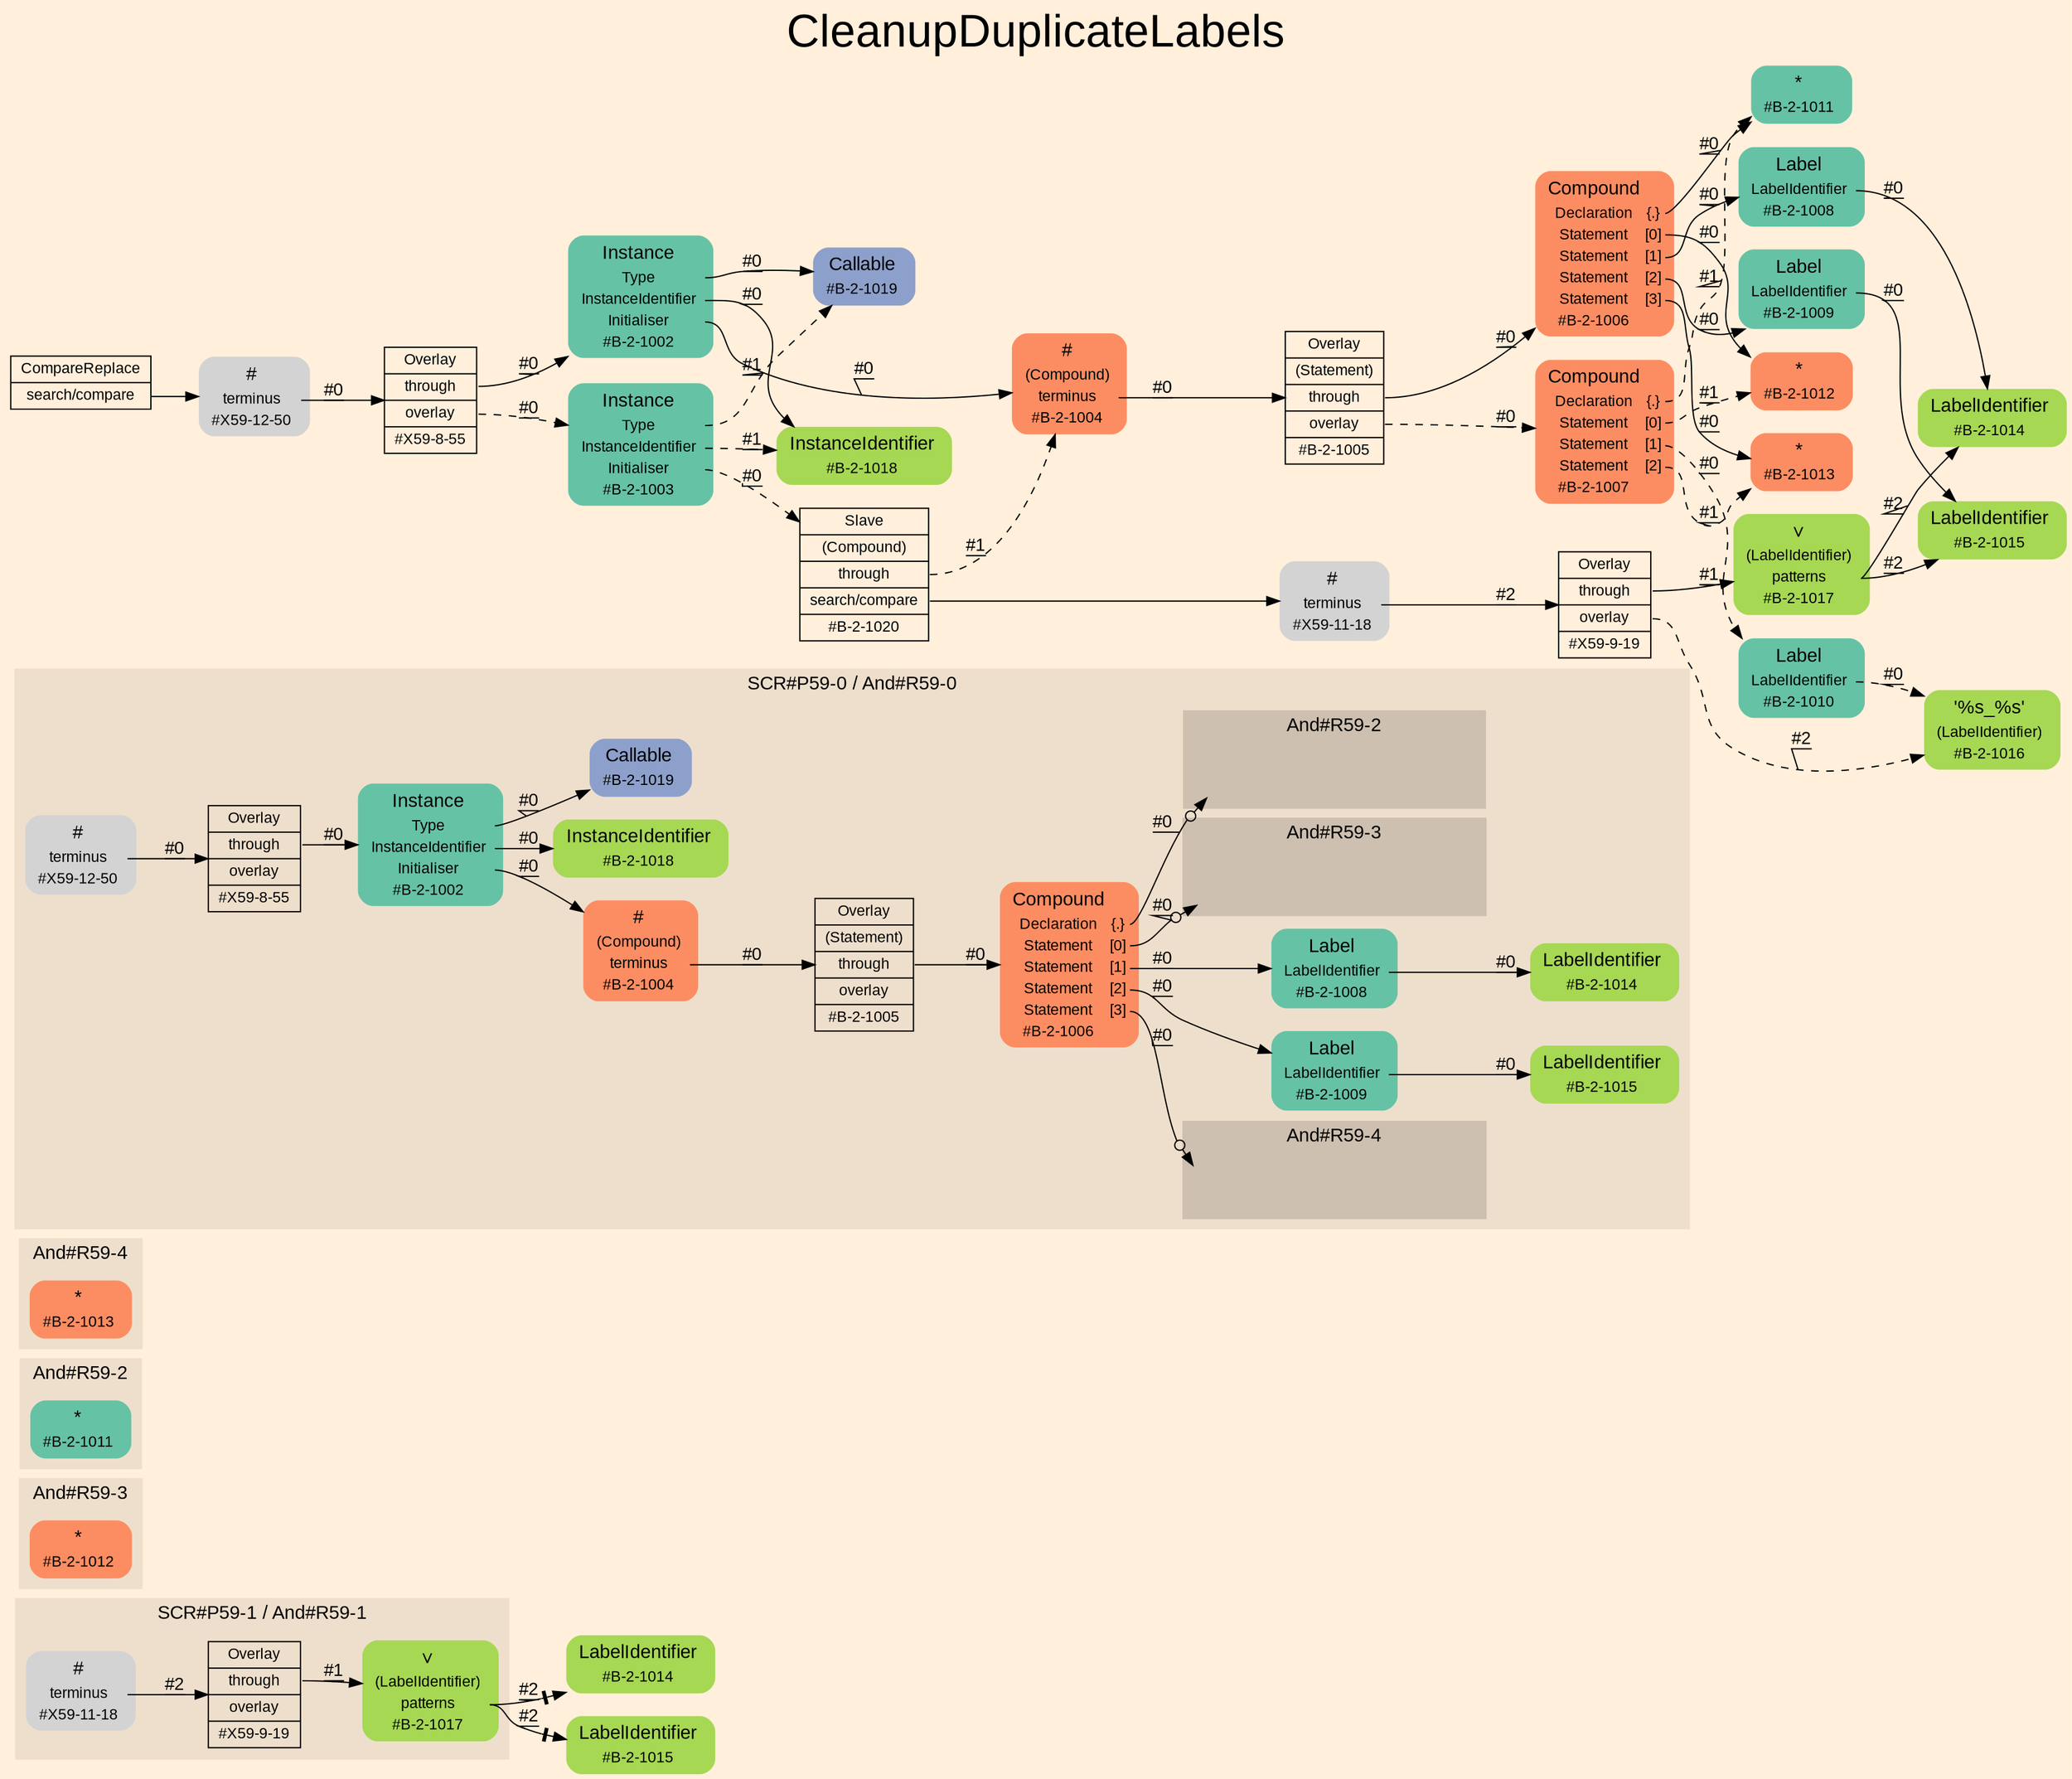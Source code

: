 digraph "CleanupDuplicateLabels" {
label = "CleanupDuplicateLabels"
labelloc = t
fontsize = "36"
graph [
    rankdir = "LR"
    ranksep = 0.3
    bgcolor = antiquewhite1
    color = black
    fontcolor = black
    fontname = "Arial"
];
node [
    fontname = "Arial"
];
edge [
    fontname = "Arial"
];

// -------------------- figure And#R59-1 --------------------
// -------- region And#R59-1 ----------
subgraph "clusterAnd#R59-1" {
    label = "SCR#P59-1 / And#R59-1"
    style = "filled"
    color = antiquewhite2
    fontsize = "15"
    "And#R59-1/#X59-11-18" [
        // -------- block And#R59-1/#X59-11-18 ----------
        shape = "plaintext"
        label = <<TABLE BORDER="0" CELLBORDER="0" CELLSPACING="0">
         <TR><TD><FONT POINT-SIZE="15.0">#</FONT></TD><TD></TD></TR>
         <TR><TD>terminus</TD><TD PORT="port0"></TD></TR>
         <TR><TD>#X59-11-18</TD><TD PORT="port1"></TD></TR>
        </TABLE>>
        style = "rounded,filled"
        fontsize = "12"
    ];
    
    "And#R59-1/#B-2-1017" [
        // -------- block And#R59-1/#B-2-1017 ----------
        shape = "plaintext"
        fillcolor = "/set28/5"
        label = <<TABLE BORDER="0" CELLBORDER="0" CELLSPACING="0">
         <TR><TD><FONT POINT-SIZE="15.0">∨</FONT></TD><TD></TD></TR>
         <TR><TD>(LabelIdentifier)</TD><TD PORT="port0"></TD></TR>
         <TR><TD>patterns</TD><TD PORT="port1"></TD></TR>
         <TR><TD>#B-2-1017</TD><TD PORT="port2"></TD></TR>
        </TABLE>>
        style = "rounded,filled"
        fontsize = "12"
    ];
    
    "And#R59-1/#X59-9-19" [
        // -------- block And#R59-1/#X59-9-19 ----------
        shape = "record"
        fillcolor = antiquewhite2
        label = "<fixed> Overlay | <port0> through | <port1> overlay | <port2> #X59-9-19"
        style = "filled"
        fontsize = "12"
        color = black
        fontcolor = black
    ];
    
}

"And#R59-1/#B-2-1014" [
    // -------- block And#R59-1/#B-2-1014 ----------
    shape = "plaintext"
    fillcolor = "/set28/5"
    label = <<TABLE BORDER="0" CELLBORDER="0" CELLSPACING="0">
     <TR><TD><FONT POINT-SIZE="15.0">LabelIdentifier</FONT></TD><TD></TD></TR>
     <TR><TD>#B-2-1014</TD><TD PORT="port0"></TD></TR>
    </TABLE>>
    style = "rounded,filled"
    fontsize = "12"
];

"And#R59-1/#B-2-1015" [
    // -------- block And#R59-1/#B-2-1015 ----------
    shape = "plaintext"
    fillcolor = "/set28/5"
    label = <<TABLE BORDER="0" CELLBORDER="0" CELLSPACING="0">
     <TR><TD><FONT POINT-SIZE="15.0">LabelIdentifier</FONT></TD><TD></TD></TR>
     <TR><TD>#B-2-1015</TD><TD PORT="port0"></TD></TR>
    </TABLE>>
    style = "rounded,filled"
    fontsize = "12"
];

"And#R59-1/#X59-11-18":port0 -> "And#R59-1/#X59-9-19" [
    label = "#2"
    decorate = true
    color = black
    fontcolor = black
];

"And#R59-1/#B-2-1017":port1 -> "And#R59-1/#B-2-1014" [
    arrowhead="normalnonetee"
    label = "#2"
    decorate = true
    color = black
    fontcolor = black
];

"And#R59-1/#B-2-1017":port1 -> "And#R59-1/#B-2-1015" [
    arrowhead="normalnonetee"
    label = "#2"
    decorate = true
    color = black
    fontcolor = black
];

"And#R59-1/#X59-9-19":port0 -> "And#R59-1/#B-2-1017" [
    label = "#1"
    decorate = true
    color = black
    fontcolor = black
];


// -------------------- figure And#R59-3 --------------------
// -------- region And#R59-3 ----------
subgraph "clusterAnd#R59-3" {
    label = "And#R59-3"
    style = "filled"
    color = antiquewhite2
    fontsize = "15"
    "And#R59-3/#B-2-1012" [
        // -------- block And#R59-3/#B-2-1012 ----------
        shape = "plaintext"
        fillcolor = "/set28/2"
        label = <<TABLE BORDER="0" CELLBORDER="0" CELLSPACING="0">
         <TR><TD><FONT POINT-SIZE="15.0">*</FONT></TD><TD></TD></TR>
         <TR><TD>#B-2-1012</TD><TD PORT="port0"></TD></TR>
        </TABLE>>
        style = "rounded,filled"
        fontsize = "12"
    ];
    
}


// -------------------- figure And#R59-2 --------------------
// -------- region And#R59-2 ----------
subgraph "clusterAnd#R59-2" {
    label = "And#R59-2"
    style = "filled"
    color = antiquewhite2
    fontsize = "15"
    "And#R59-2/#B-2-1011" [
        // -------- block And#R59-2/#B-2-1011 ----------
        shape = "plaintext"
        fillcolor = "/set28/1"
        label = <<TABLE BORDER="0" CELLBORDER="0" CELLSPACING="0">
         <TR><TD><FONT POINT-SIZE="15.0">*</FONT></TD><TD></TD></TR>
         <TR><TD>#B-2-1011</TD><TD PORT="port0"></TD></TR>
        </TABLE>>
        style = "rounded,filled"
        fontsize = "12"
    ];
    
}


// -------------------- figure And#R59-4 --------------------
// -------- region And#R59-4 ----------
subgraph "clusterAnd#R59-4" {
    label = "And#R59-4"
    style = "filled"
    color = antiquewhite2
    fontsize = "15"
    "And#R59-4/#B-2-1013" [
        // -------- block And#R59-4/#B-2-1013 ----------
        shape = "plaintext"
        fillcolor = "/set28/2"
        label = <<TABLE BORDER="0" CELLBORDER="0" CELLSPACING="0">
         <TR><TD><FONT POINT-SIZE="15.0">*</FONT></TD><TD></TD></TR>
         <TR><TD>#B-2-1013</TD><TD PORT="port0"></TD></TR>
        </TABLE>>
        style = "rounded,filled"
        fontsize = "12"
    ];
    
}


// -------------------- figure And#R59-0 --------------------
// -------- region And#R59-0 ----------
subgraph "clusterAnd#R59-0" {
    label = "SCR#P59-0 / And#R59-0"
    style = "filled"
    color = antiquewhite2
    fontsize = "15"
    "And#R59-0/#B-2-1009" [
        // -------- block And#R59-0/#B-2-1009 ----------
        shape = "plaintext"
        fillcolor = "/set28/1"
        label = <<TABLE BORDER="0" CELLBORDER="0" CELLSPACING="0">
         <TR><TD><FONT POINT-SIZE="15.0">Label</FONT></TD><TD></TD></TR>
         <TR><TD>LabelIdentifier</TD><TD PORT="port0"></TD></TR>
         <TR><TD>#B-2-1009</TD><TD PORT="port1"></TD></TR>
        </TABLE>>
        style = "rounded,filled"
        fontsize = "12"
    ];
    
    "And#R59-0/#B-2-1018" [
        // -------- block And#R59-0/#B-2-1018 ----------
        shape = "plaintext"
        fillcolor = "/set28/5"
        label = <<TABLE BORDER="0" CELLBORDER="0" CELLSPACING="0">
         <TR><TD><FONT POINT-SIZE="15.0">InstanceIdentifier</FONT></TD><TD></TD></TR>
         <TR><TD>#B-2-1018</TD><TD PORT="port0"></TD></TR>
        </TABLE>>
        style = "rounded,filled"
        fontsize = "12"
    ];
    
    "And#R59-0/#B-2-1015" [
        // -------- block And#R59-0/#B-2-1015 ----------
        shape = "plaintext"
        fillcolor = "/set28/5"
        label = <<TABLE BORDER="0" CELLBORDER="0" CELLSPACING="0">
         <TR><TD><FONT POINT-SIZE="15.0">LabelIdentifier</FONT></TD><TD></TD></TR>
         <TR><TD>#B-2-1015</TD><TD PORT="port0"></TD></TR>
        </TABLE>>
        style = "rounded,filled"
        fontsize = "12"
    ];
    
    "And#R59-0/#X59-12-50" [
        // -------- block And#R59-0/#X59-12-50 ----------
        shape = "plaintext"
        label = <<TABLE BORDER="0" CELLBORDER="0" CELLSPACING="0">
         <TR><TD><FONT POINT-SIZE="15.0">#</FONT></TD><TD></TD></TR>
         <TR><TD>terminus</TD><TD PORT="port0"></TD></TR>
         <TR><TD>#X59-12-50</TD><TD PORT="port1"></TD></TR>
        </TABLE>>
        style = "rounded,filled"
        fontsize = "12"
    ];
    
    "And#R59-0/#B-2-1019" [
        // -------- block And#R59-0/#B-2-1019 ----------
        shape = "plaintext"
        fillcolor = "/set28/3"
        label = <<TABLE BORDER="0" CELLBORDER="0" CELLSPACING="0">
         <TR><TD><FONT POINT-SIZE="15.0">Callable</FONT></TD><TD></TD></TR>
         <TR><TD>#B-2-1019</TD><TD PORT="port0"></TD></TR>
        </TABLE>>
        style = "rounded,filled"
        fontsize = "12"
    ];
    
    "And#R59-0/#B-2-1008" [
        // -------- block And#R59-0/#B-2-1008 ----------
        shape = "plaintext"
        fillcolor = "/set28/1"
        label = <<TABLE BORDER="0" CELLBORDER="0" CELLSPACING="0">
         <TR><TD><FONT POINT-SIZE="15.0">Label</FONT></TD><TD></TD></TR>
         <TR><TD>LabelIdentifier</TD><TD PORT="port0"></TD></TR>
         <TR><TD>#B-2-1008</TD><TD PORT="port1"></TD></TR>
        </TABLE>>
        style = "rounded,filled"
        fontsize = "12"
    ];
    
    "And#R59-0/#B-2-1006" [
        // -------- block And#R59-0/#B-2-1006 ----------
        shape = "plaintext"
        fillcolor = "/set28/2"
        label = <<TABLE BORDER="0" CELLBORDER="0" CELLSPACING="0">
         <TR><TD><FONT POINT-SIZE="15.0">Compound</FONT></TD><TD></TD></TR>
         <TR><TD>Declaration</TD><TD PORT="port0">{.}</TD></TR>
         <TR><TD>Statement</TD><TD PORT="port1">[0]</TD></TR>
         <TR><TD>Statement</TD><TD PORT="port2">[1]</TD></TR>
         <TR><TD>Statement</TD><TD PORT="port3">[2]</TD></TR>
         <TR><TD>Statement</TD><TD PORT="port4">[3]</TD></TR>
         <TR><TD>#B-2-1006</TD><TD PORT="port5"></TD></TR>
        </TABLE>>
        style = "rounded,filled"
        fontsize = "12"
    ];
    
    "And#R59-0/#B-2-1004" [
        // -------- block And#R59-0/#B-2-1004 ----------
        shape = "plaintext"
        fillcolor = "/set28/2"
        label = <<TABLE BORDER="0" CELLBORDER="0" CELLSPACING="0">
         <TR><TD><FONT POINT-SIZE="15.0">#</FONT></TD><TD></TD></TR>
         <TR><TD>(Compound)</TD><TD PORT="port0"></TD></TR>
         <TR><TD>terminus</TD><TD PORT="port1"></TD></TR>
         <TR><TD>#B-2-1004</TD><TD PORT="port2"></TD></TR>
        </TABLE>>
        style = "rounded,filled"
        fontsize = "12"
    ];
    
    "And#R59-0/#X59-8-55" [
        // -------- block And#R59-0/#X59-8-55 ----------
        shape = "record"
        fillcolor = antiquewhite2
        label = "<fixed> Overlay | <port0> through | <port1> overlay | <port2> #X59-8-55"
        style = "filled"
        fontsize = "12"
        color = black
        fontcolor = black
    ];
    
    "And#R59-0/#B-2-1005" [
        // -------- block And#R59-0/#B-2-1005 ----------
        shape = "record"
        fillcolor = antiquewhite2
        label = "<fixed> Overlay | <port0> (Statement) | <port1> through | <port2> overlay | <port3> #B-2-1005"
        style = "filled"
        fontsize = "12"
        color = black
        fontcolor = black
    ];
    
    "And#R59-0/#B-2-1002" [
        // -------- block And#R59-0/#B-2-1002 ----------
        shape = "plaintext"
        fillcolor = "/set28/1"
        label = <<TABLE BORDER="0" CELLBORDER="0" CELLSPACING="0">
         <TR><TD><FONT POINT-SIZE="15.0">Instance</FONT></TD><TD></TD></TR>
         <TR><TD>Type</TD><TD PORT="port0"></TD></TR>
         <TR><TD>InstanceIdentifier</TD><TD PORT="port1"></TD></TR>
         <TR><TD>Initialiser</TD><TD PORT="port2"></TD></TR>
         <TR><TD>#B-2-1002</TD><TD PORT="port3"></TD></TR>
        </TABLE>>
        style = "rounded,filled"
        fontsize = "12"
    ];
    
    "And#R59-0/#B-2-1014" [
        // -------- block And#R59-0/#B-2-1014 ----------
        shape = "plaintext"
        fillcolor = "/set28/5"
        label = <<TABLE BORDER="0" CELLBORDER="0" CELLSPACING="0">
         <TR><TD><FONT POINT-SIZE="15.0">LabelIdentifier</FONT></TD><TD></TD></TR>
         <TR><TD>#B-2-1014</TD><TD PORT="port0"></TD></TR>
        </TABLE>>
        style = "rounded,filled"
        fontsize = "12"
    ];
    
    // -------- region And#R59-0/And#R59-2 ----------
    subgraph "clusterAnd#R59-0/And#R59-2" {
        label = "And#R59-2"
        style = "filled"
        color = antiquewhite3
        fontsize = "15"
        "And#R59-0/And#R59-2/#B-2-1011" [
            // -------- block And#R59-0/And#R59-2/#B-2-1011 ----------
            shape = none
            fillcolor = "/set28/1"
            style = "invisible"
        ];
        
    }
    
    // -------- region And#R59-0/And#R59-3 ----------
    subgraph "clusterAnd#R59-0/And#R59-3" {
        label = "And#R59-3"
        style = "filled"
        color = antiquewhite3
        fontsize = "15"
        "And#R59-0/And#R59-3/#B-2-1012" [
            // -------- block And#R59-0/And#R59-3/#B-2-1012 ----------
            shape = none
            fillcolor = "/set28/2"
            style = "invisible"
        ];
        
    }
    
    // -------- region And#R59-0/And#R59-4 ----------
    subgraph "clusterAnd#R59-0/And#R59-4" {
        label = "And#R59-4"
        style = "filled"
        color = antiquewhite3
        fontsize = "15"
        "And#R59-0/And#R59-4/#B-2-1013" [
            // -------- block And#R59-0/And#R59-4/#B-2-1013 ----------
            shape = none
            fillcolor = "/set28/2"
            style = "invisible"
        ];
        
    }
    
}

"And#R59-0/#B-2-1009":port0 -> "And#R59-0/#B-2-1015" [
    label = "#0"
    decorate = true
    color = black
    fontcolor = black
];

"And#R59-0/#X59-12-50":port0 -> "And#R59-0/#X59-8-55" [
    label = "#0"
    decorate = true
    color = black
    fontcolor = black
];

"And#R59-0/#B-2-1008":port0 -> "And#R59-0/#B-2-1014" [
    label = "#0"
    decorate = true
    color = black
    fontcolor = black
];

"And#R59-0/#B-2-1006":port0 -> "And#R59-0/And#R59-2/#B-2-1011" [
    arrowhead="normalnoneodot"
    label = "#0"
    decorate = true
    color = black
    fontcolor = black
];

"And#R59-0/#B-2-1006":port1 -> "And#R59-0/And#R59-3/#B-2-1012" [
    arrowhead="normalnoneodot"
    label = "#0"
    decorate = true
    color = black
    fontcolor = black
];

"And#R59-0/#B-2-1006":port2 -> "And#R59-0/#B-2-1008" [
    label = "#0"
    decorate = true
    color = black
    fontcolor = black
];

"And#R59-0/#B-2-1006":port3 -> "And#R59-0/#B-2-1009" [
    label = "#0"
    decorate = true
    color = black
    fontcolor = black
];

"And#R59-0/#B-2-1006":port4 -> "And#R59-0/And#R59-4/#B-2-1013" [
    arrowhead="normalnoneodot"
    label = "#0"
    decorate = true
    color = black
    fontcolor = black
];

"And#R59-0/#B-2-1004":port1 -> "And#R59-0/#B-2-1005" [
    label = "#0"
    decorate = true
    color = black
    fontcolor = black
];

"And#R59-0/#X59-8-55":port0 -> "And#R59-0/#B-2-1002" [
    label = "#0"
    decorate = true
    color = black
    fontcolor = black
];

"And#R59-0/#B-2-1005":port1 -> "And#R59-0/#B-2-1006" [
    label = "#0"
    decorate = true
    color = black
    fontcolor = black
];

"And#R59-0/#B-2-1002":port0 -> "And#R59-0/#B-2-1019" [
    label = "#0"
    decorate = true
    color = black
    fontcolor = black
];

"And#R59-0/#B-2-1002":port1 -> "And#R59-0/#B-2-1018" [
    label = "#0"
    decorate = true
    color = black
    fontcolor = black
];

"And#R59-0/#B-2-1002":port2 -> "And#R59-0/#B-2-1004" [
    label = "#0"
    decorate = true
    color = black
    fontcolor = black
];


// -------------------- transformation figure --------------------
"CR#X59-10-59" [
    // -------- block CR#X59-10-59 ----------
    shape = "record"
    fillcolor = antiquewhite1
    label = "<fixed> CompareReplace | <port0> search/compare"
    style = "filled"
    fontsize = "12"
    color = black
    fontcolor = black
];

"#X59-12-50" [
    // -------- block #X59-12-50 ----------
    shape = "plaintext"
    label = <<TABLE BORDER="0" CELLBORDER="0" CELLSPACING="0">
     <TR><TD><FONT POINT-SIZE="15.0">#</FONT></TD><TD></TD></TR>
     <TR><TD>terminus</TD><TD PORT="port0"></TD></TR>
     <TR><TD>#X59-12-50</TD><TD PORT="port1"></TD></TR>
    </TABLE>>
    style = "rounded,filled"
    fontsize = "12"
];

"#X59-8-55" [
    // -------- block #X59-8-55 ----------
    shape = "record"
    fillcolor = antiquewhite1
    label = "<fixed> Overlay | <port0> through | <port1> overlay | <port2> #X59-8-55"
    style = "filled"
    fontsize = "12"
    color = black
    fontcolor = black
];

"#B-2-1002" [
    // -------- block #B-2-1002 ----------
    shape = "plaintext"
    fillcolor = "/set28/1"
    label = <<TABLE BORDER="0" CELLBORDER="0" CELLSPACING="0">
     <TR><TD><FONT POINT-SIZE="15.0">Instance</FONT></TD><TD></TD></TR>
     <TR><TD>Type</TD><TD PORT="port0"></TD></TR>
     <TR><TD>InstanceIdentifier</TD><TD PORT="port1"></TD></TR>
     <TR><TD>Initialiser</TD><TD PORT="port2"></TD></TR>
     <TR><TD>#B-2-1002</TD><TD PORT="port3"></TD></TR>
    </TABLE>>
    style = "rounded,filled"
    fontsize = "12"
];

"#B-2-1019" [
    // -------- block #B-2-1019 ----------
    shape = "plaintext"
    fillcolor = "/set28/3"
    label = <<TABLE BORDER="0" CELLBORDER="0" CELLSPACING="0">
     <TR><TD><FONT POINT-SIZE="15.0">Callable</FONT></TD><TD></TD></TR>
     <TR><TD>#B-2-1019</TD><TD PORT="port0"></TD></TR>
    </TABLE>>
    style = "rounded,filled"
    fontsize = "12"
];

"#B-2-1018" [
    // -------- block #B-2-1018 ----------
    shape = "plaintext"
    fillcolor = "/set28/5"
    label = <<TABLE BORDER="0" CELLBORDER="0" CELLSPACING="0">
     <TR><TD><FONT POINT-SIZE="15.0">InstanceIdentifier</FONT></TD><TD></TD></TR>
     <TR><TD>#B-2-1018</TD><TD PORT="port0"></TD></TR>
    </TABLE>>
    style = "rounded,filled"
    fontsize = "12"
];

"#B-2-1004" [
    // -------- block #B-2-1004 ----------
    shape = "plaintext"
    fillcolor = "/set28/2"
    label = <<TABLE BORDER="0" CELLBORDER="0" CELLSPACING="0">
     <TR><TD><FONT POINT-SIZE="15.0">#</FONT></TD><TD></TD></TR>
     <TR><TD>(Compound)</TD><TD PORT="port0"></TD></TR>
     <TR><TD>terminus</TD><TD PORT="port1"></TD></TR>
     <TR><TD>#B-2-1004</TD><TD PORT="port2"></TD></TR>
    </TABLE>>
    style = "rounded,filled"
    fontsize = "12"
];

"#B-2-1005" [
    // -------- block #B-2-1005 ----------
    shape = "record"
    fillcolor = antiquewhite1
    label = "<fixed> Overlay | <port0> (Statement) | <port1> through | <port2> overlay | <port3> #B-2-1005"
    style = "filled"
    fontsize = "12"
    color = black
    fontcolor = black
];

"#B-2-1006" [
    // -------- block #B-2-1006 ----------
    shape = "plaintext"
    fillcolor = "/set28/2"
    label = <<TABLE BORDER="0" CELLBORDER="0" CELLSPACING="0">
     <TR><TD><FONT POINT-SIZE="15.0">Compound</FONT></TD><TD></TD></TR>
     <TR><TD>Declaration</TD><TD PORT="port0">{.}</TD></TR>
     <TR><TD>Statement</TD><TD PORT="port1">[0]</TD></TR>
     <TR><TD>Statement</TD><TD PORT="port2">[1]</TD></TR>
     <TR><TD>Statement</TD><TD PORT="port3">[2]</TD></TR>
     <TR><TD>Statement</TD><TD PORT="port4">[3]</TD></TR>
     <TR><TD>#B-2-1006</TD><TD PORT="port5"></TD></TR>
    </TABLE>>
    style = "rounded,filled"
    fontsize = "12"
];

"#B-2-1011" [
    // -------- block #B-2-1011 ----------
    shape = "plaintext"
    fillcolor = "/set28/1"
    label = <<TABLE BORDER="0" CELLBORDER="0" CELLSPACING="0">
     <TR><TD><FONT POINT-SIZE="15.0">*</FONT></TD><TD></TD></TR>
     <TR><TD>#B-2-1011</TD><TD PORT="port0"></TD></TR>
    </TABLE>>
    style = "rounded,filled"
    fontsize = "12"
];

"#B-2-1012" [
    // -------- block #B-2-1012 ----------
    shape = "plaintext"
    fillcolor = "/set28/2"
    label = <<TABLE BORDER="0" CELLBORDER="0" CELLSPACING="0">
     <TR><TD><FONT POINT-SIZE="15.0">*</FONT></TD><TD></TD></TR>
     <TR><TD>#B-2-1012</TD><TD PORT="port0"></TD></TR>
    </TABLE>>
    style = "rounded,filled"
    fontsize = "12"
];

"#B-2-1008" [
    // -------- block #B-2-1008 ----------
    shape = "plaintext"
    fillcolor = "/set28/1"
    label = <<TABLE BORDER="0" CELLBORDER="0" CELLSPACING="0">
     <TR><TD><FONT POINT-SIZE="15.0">Label</FONT></TD><TD></TD></TR>
     <TR><TD>LabelIdentifier</TD><TD PORT="port0"></TD></TR>
     <TR><TD>#B-2-1008</TD><TD PORT="port1"></TD></TR>
    </TABLE>>
    style = "rounded,filled"
    fontsize = "12"
];

"#B-2-1014" [
    // -------- block #B-2-1014 ----------
    shape = "plaintext"
    fillcolor = "/set28/5"
    label = <<TABLE BORDER="0" CELLBORDER="0" CELLSPACING="0">
     <TR><TD><FONT POINT-SIZE="15.0">LabelIdentifier</FONT></TD><TD></TD></TR>
     <TR><TD>#B-2-1014</TD><TD PORT="port0"></TD></TR>
    </TABLE>>
    style = "rounded,filled"
    fontsize = "12"
];

"#B-2-1009" [
    // -------- block #B-2-1009 ----------
    shape = "plaintext"
    fillcolor = "/set28/1"
    label = <<TABLE BORDER="0" CELLBORDER="0" CELLSPACING="0">
     <TR><TD><FONT POINT-SIZE="15.0">Label</FONT></TD><TD></TD></TR>
     <TR><TD>LabelIdentifier</TD><TD PORT="port0"></TD></TR>
     <TR><TD>#B-2-1009</TD><TD PORT="port1"></TD></TR>
    </TABLE>>
    style = "rounded,filled"
    fontsize = "12"
];

"#B-2-1015" [
    // -------- block #B-2-1015 ----------
    shape = "plaintext"
    fillcolor = "/set28/5"
    label = <<TABLE BORDER="0" CELLBORDER="0" CELLSPACING="0">
     <TR><TD><FONT POINT-SIZE="15.0">LabelIdentifier</FONT></TD><TD></TD></TR>
     <TR><TD>#B-2-1015</TD><TD PORT="port0"></TD></TR>
    </TABLE>>
    style = "rounded,filled"
    fontsize = "12"
];

"#B-2-1013" [
    // -------- block #B-2-1013 ----------
    shape = "plaintext"
    fillcolor = "/set28/2"
    label = <<TABLE BORDER="0" CELLBORDER="0" CELLSPACING="0">
     <TR><TD><FONT POINT-SIZE="15.0">*</FONT></TD><TD></TD></TR>
     <TR><TD>#B-2-1013</TD><TD PORT="port0"></TD></TR>
    </TABLE>>
    style = "rounded,filled"
    fontsize = "12"
];

"#B-2-1007" [
    // -------- block #B-2-1007 ----------
    shape = "plaintext"
    fillcolor = "/set28/2"
    label = <<TABLE BORDER="0" CELLBORDER="0" CELLSPACING="0">
     <TR><TD><FONT POINT-SIZE="15.0">Compound</FONT></TD><TD></TD></TR>
     <TR><TD>Declaration</TD><TD PORT="port0">{.}</TD></TR>
     <TR><TD>Statement</TD><TD PORT="port1">[0]</TD></TR>
     <TR><TD>Statement</TD><TD PORT="port2">[1]</TD></TR>
     <TR><TD>Statement</TD><TD PORT="port3">[2]</TD></TR>
     <TR><TD>#B-2-1007</TD><TD PORT="port4"></TD></TR>
    </TABLE>>
    style = "rounded,filled"
    fontsize = "12"
];

"#B-2-1010" [
    // -------- block #B-2-1010 ----------
    shape = "plaintext"
    fillcolor = "/set28/1"
    label = <<TABLE BORDER="0" CELLBORDER="0" CELLSPACING="0">
     <TR><TD><FONT POINT-SIZE="15.0">Label</FONT></TD><TD></TD></TR>
     <TR><TD>LabelIdentifier</TD><TD PORT="port0"></TD></TR>
     <TR><TD>#B-2-1010</TD><TD PORT="port1"></TD></TR>
    </TABLE>>
    style = "rounded,filled"
    fontsize = "12"
];

"#B-2-1016" [
    // -------- block #B-2-1016 ----------
    shape = "plaintext"
    fillcolor = "/set28/5"
    label = <<TABLE BORDER="0" CELLBORDER="0" CELLSPACING="0">
     <TR><TD><FONT POINT-SIZE="15.0">'%s_%s'</FONT></TD><TD></TD></TR>
     <TR><TD>(LabelIdentifier)</TD><TD PORT="port0"></TD></TR>
     <TR><TD>#B-2-1016</TD><TD PORT="port1"></TD></TR>
    </TABLE>>
    style = "rounded,filled"
    fontsize = "12"
];

"#B-2-1003" [
    // -------- block #B-2-1003 ----------
    shape = "plaintext"
    fillcolor = "/set28/1"
    label = <<TABLE BORDER="0" CELLBORDER="0" CELLSPACING="0">
     <TR><TD><FONT POINT-SIZE="15.0">Instance</FONT></TD><TD></TD></TR>
     <TR><TD>Type</TD><TD PORT="port0"></TD></TR>
     <TR><TD>InstanceIdentifier</TD><TD PORT="port1"></TD></TR>
     <TR><TD>Initialiser</TD><TD PORT="port2"></TD></TR>
     <TR><TD>#B-2-1003</TD><TD PORT="port3"></TD></TR>
    </TABLE>>
    style = "rounded,filled"
    fontsize = "12"
];

"#B-2-1020" [
    // -------- block #B-2-1020 ----------
    shape = "record"
    fillcolor = antiquewhite1
    label = "<fixed> Slave | <port0> (Compound) | <port1> through | <port2> search/compare | <port3> #B-2-1020"
    style = "filled"
    fontsize = "12"
    color = black
    fontcolor = black
];

"#X59-11-18" [
    // -------- block #X59-11-18 ----------
    shape = "plaintext"
    label = <<TABLE BORDER="0" CELLBORDER="0" CELLSPACING="0">
     <TR><TD><FONT POINT-SIZE="15.0">#</FONT></TD><TD></TD></TR>
     <TR><TD>terminus</TD><TD PORT="port0"></TD></TR>
     <TR><TD>#X59-11-18</TD><TD PORT="port1"></TD></TR>
    </TABLE>>
    style = "rounded,filled"
    fontsize = "12"
];

"#X59-9-19" [
    // -------- block #X59-9-19 ----------
    shape = "record"
    fillcolor = antiquewhite1
    label = "<fixed> Overlay | <port0> through | <port1> overlay | <port2> #X59-9-19"
    style = "filled"
    fontsize = "12"
    color = black
    fontcolor = black
];

"#B-2-1017" [
    // -------- block #B-2-1017 ----------
    shape = "plaintext"
    fillcolor = "/set28/5"
    label = <<TABLE BORDER="0" CELLBORDER="0" CELLSPACING="0">
     <TR><TD><FONT POINT-SIZE="15.0">∨</FONT></TD><TD></TD></TR>
     <TR><TD>(LabelIdentifier)</TD><TD PORT="port0"></TD></TR>
     <TR><TD>patterns</TD><TD PORT="port1"></TD></TR>
     <TR><TD>#B-2-1017</TD><TD PORT="port2"></TD></TR>
    </TABLE>>
    style = "rounded,filled"
    fontsize = "12"
];

"CR#X59-10-59":port0 -> "#X59-12-50" [
    label = ""
    decorate = true
    color = black
    fontcolor = black
];

"#X59-12-50":port0 -> "#X59-8-55" [
    label = "#0"
    decorate = true
    color = black
    fontcolor = black
];

"#X59-8-55":port0 -> "#B-2-1002" [
    label = "#0"
    decorate = true
    color = black
    fontcolor = black
];

"#X59-8-55":port1 -> "#B-2-1003" [
    style="dashed"
    label = "#0"
    decorate = true
    color = black
    fontcolor = black
];

"#B-2-1002":port0 -> "#B-2-1019" [
    label = "#0"
    decorate = true
    color = black
    fontcolor = black
];

"#B-2-1002":port1 -> "#B-2-1018" [
    label = "#0"
    decorate = true
    color = black
    fontcolor = black
];

"#B-2-1002":port2 -> "#B-2-1004" [
    label = "#0"
    decorate = true
    color = black
    fontcolor = black
];

"#B-2-1004":port1 -> "#B-2-1005" [
    label = "#0"
    decorate = true
    color = black
    fontcolor = black
];

"#B-2-1005":port1 -> "#B-2-1006" [
    label = "#0"
    decorate = true
    color = black
    fontcolor = black
];

"#B-2-1005":port2 -> "#B-2-1007" [
    style="dashed"
    label = "#0"
    decorate = true
    color = black
    fontcolor = black
];

"#B-2-1006":port0 -> "#B-2-1011" [
    label = "#0"
    decorate = true
    color = black
    fontcolor = black
];

"#B-2-1006":port1 -> "#B-2-1012" [
    label = "#0"
    decorate = true
    color = black
    fontcolor = black
];

"#B-2-1006":port2 -> "#B-2-1008" [
    label = "#0"
    decorate = true
    color = black
    fontcolor = black
];

"#B-2-1006":port3 -> "#B-2-1009" [
    label = "#0"
    decorate = true
    color = black
    fontcolor = black
];

"#B-2-1006":port4 -> "#B-2-1013" [
    label = "#0"
    decorate = true
    color = black
    fontcolor = black
];

"#B-2-1008":port0 -> "#B-2-1014" [
    label = "#0"
    decorate = true
    color = black
    fontcolor = black
];

"#B-2-1009":port0 -> "#B-2-1015" [
    label = "#0"
    decorate = true
    color = black
    fontcolor = black
];

"#B-2-1007":port0 -> "#B-2-1011" [
    style="dashed"
    label = "#1"
    decorate = true
    color = black
    fontcolor = black
];

"#B-2-1007":port1 -> "#B-2-1012" [
    style="dashed"
    label = "#1"
    decorate = true
    color = black
    fontcolor = black
];

"#B-2-1007":port2 -> "#B-2-1010" [
    style="dashed"
    label = "#0"
    decorate = true
    color = black
    fontcolor = black
];

"#B-2-1007":port3 -> "#B-2-1013" [
    style="dashed"
    label = "#1"
    decorate = true
    color = black
    fontcolor = black
];

"#B-2-1010":port0 -> "#B-2-1016" [
    style="dashed"
    label = "#0"
    decorate = true
    color = black
    fontcolor = black
];

"#B-2-1003":port0 -> "#B-2-1019" [
    style="dashed"
    label = "#1"
    decorate = true
    color = black
    fontcolor = black
];

"#B-2-1003":port1 -> "#B-2-1018" [
    style="dashed"
    label = "#1"
    decorate = true
    color = black
    fontcolor = black
];

"#B-2-1003":port2 -> "#B-2-1020" [
    style="dashed"
    label = "#0"
    decorate = true
    color = black
    fontcolor = black
];

"#B-2-1020":port1 -> "#B-2-1004" [
    style="dashed"
    label = "#1"
    decorate = true
    color = black
    fontcolor = black
];

"#B-2-1020":port2 -> "#X59-11-18" [
    label = ""
    decorate = true
    color = black
    fontcolor = black
];

"#X59-11-18":port0 -> "#X59-9-19" [
    label = "#2"
    decorate = true
    color = black
    fontcolor = black
];

"#X59-9-19":port0 -> "#B-2-1017" [
    label = "#1"
    decorate = true
    color = black
    fontcolor = black
];

"#X59-9-19":port1 -> "#B-2-1016" [
    style="dashed"
    label = "#2"
    decorate = true
    color = black
    fontcolor = black
];

"#B-2-1017":port1 -> "#B-2-1014" [
    label = "#2"
    decorate = true
    color = black
    fontcolor = black
];

"#B-2-1017":port1 -> "#B-2-1015" [
    label = "#2"
    decorate = true
    color = black
    fontcolor = black
];


}
